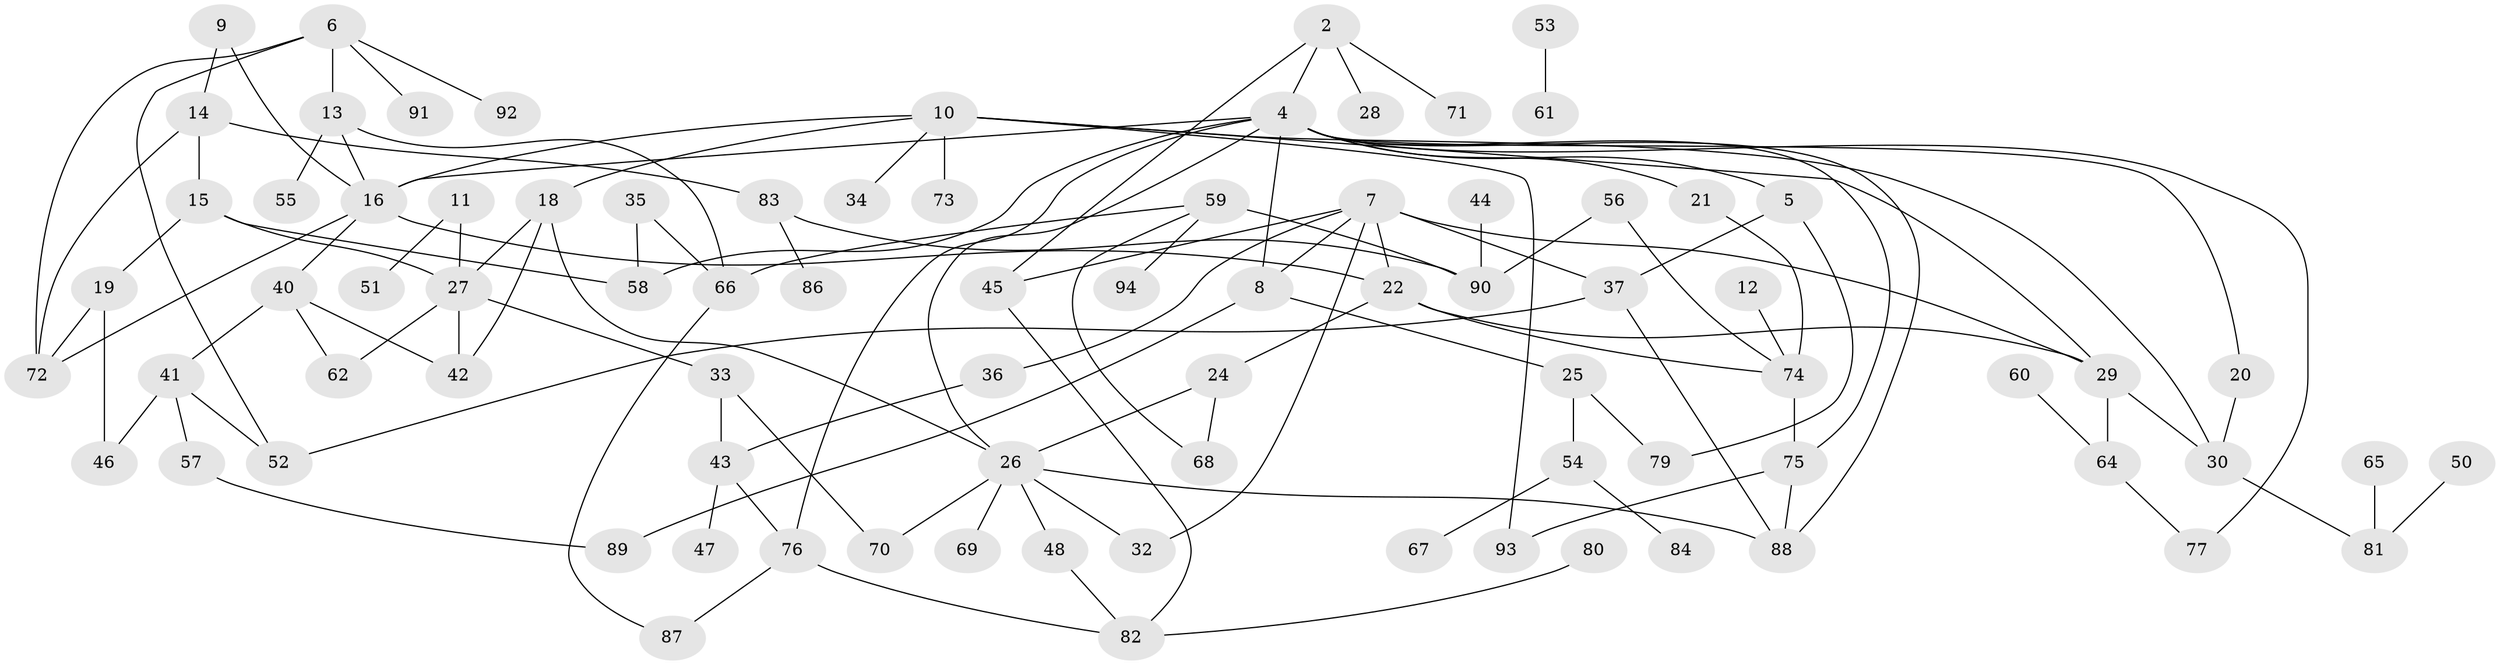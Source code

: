 // original degree distribution, {0: 0.06716417910447761, 2: 0.26865671641791045, 1: 0.2462686567164179, 4: 0.12686567164179105, 3: 0.16417910447761194, 5: 0.1044776119402985, 6: 0.014925373134328358, 7: 0.007462686567164179}
// Generated by graph-tools (version 1.1) at 2025/48/03/04/25 22:48:04]
// undirected, 83 vertices, 121 edges
graph export_dot {
  node [color=gray90,style=filled];
  2;
  4;
  5;
  6;
  7;
  8;
  9;
  10;
  11;
  12;
  13;
  14;
  15;
  16;
  18;
  19;
  20;
  21;
  22;
  24;
  25;
  26;
  27;
  28;
  29;
  30;
  32;
  33;
  34;
  35;
  36;
  37;
  40;
  41;
  42;
  43;
  44;
  45;
  46;
  47;
  48;
  50;
  51;
  52;
  53;
  54;
  55;
  56;
  57;
  58;
  59;
  60;
  61;
  62;
  64;
  65;
  66;
  67;
  68;
  69;
  70;
  71;
  72;
  73;
  74;
  75;
  76;
  77;
  79;
  80;
  81;
  82;
  83;
  84;
  86;
  87;
  88;
  89;
  90;
  91;
  92;
  93;
  94;
  2 -- 4 [weight=1.0];
  2 -- 28 [weight=1.0];
  2 -- 45 [weight=1.0];
  2 -- 71 [weight=1.0];
  4 -- 5 [weight=1.0];
  4 -- 8 [weight=1.0];
  4 -- 16 [weight=2.0];
  4 -- 20 [weight=1.0];
  4 -- 21 [weight=1.0];
  4 -- 26 [weight=1.0];
  4 -- 58 [weight=1.0];
  4 -- 75 [weight=1.0];
  4 -- 76 [weight=1.0];
  4 -- 77 [weight=1.0];
  4 -- 88 [weight=1.0];
  5 -- 37 [weight=1.0];
  5 -- 79 [weight=1.0];
  6 -- 13 [weight=1.0];
  6 -- 52 [weight=1.0];
  6 -- 72 [weight=1.0];
  6 -- 91 [weight=1.0];
  6 -- 92 [weight=1.0];
  7 -- 8 [weight=1.0];
  7 -- 22 [weight=1.0];
  7 -- 29 [weight=1.0];
  7 -- 32 [weight=1.0];
  7 -- 36 [weight=1.0];
  7 -- 37 [weight=2.0];
  7 -- 45 [weight=1.0];
  8 -- 25 [weight=1.0];
  8 -- 89 [weight=1.0];
  9 -- 14 [weight=1.0];
  9 -- 16 [weight=1.0];
  10 -- 16 [weight=1.0];
  10 -- 18 [weight=1.0];
  10 -- 29 [weight=1.0];
  10 -- 30 [weight=1.0];
  10 -- 34 [weight=1.0];
  10 -- 73 [weight=1.0];
  10 -- 93 [weight=1.0];
  11 -- 27 [weight=1.0];
  11 -- 51 [weight=1.0];
  12 -- 74 [weight=1.0];
  13 -- 16 [weight=1.0];
  13 -- 55 [weight=1.0];
  13 -- 66 [weight=1.0];
  14 -- 15 [weight=1.0];
  14 -- 72 [weight=1.0];
  14 -- 83 [weight=1.0];
  15 -- 19 [weight=1.0];
  15 -- 27 [weight=1.0];
  15 -- 58 [weight=1.0];
  16 -- 22 [weight=1.0];
  16 -- 40 [weight=1.0];
  16 -- 72 [weight=1.0];
  18 -- 26 [weight=1.0];
  18 -- 27 [weight=1.0];
  18 -- 42 [weight=1.0];
  19 -- 46 [weight=1.0];
  19 -- 72 [weight=1.0];
  20 -- 30 [weight=1.0];
  21 -- 74 [weight=1.0];
  22 -- 24 [weight=1.0];
  22 -- 29 [weight=1.0];
  22 -- 74 [weight=1.0];
  24 -- 26 [weight=1.0];
  24 -- 68 [weight=1.0];
  25 -- 54 [weight=1.0];
  25 -- 79 [weight=1.0];
  26 -- 32 [weight=1.0];
  26 -- 48 [weight=1.0];
  26 -- 69 [weight=1.0];
  26 -- 70 [weight=1.0];
  26 -- 88 [weight=1.0];
  27 -- 33 [weight=1.0];
  27 -- 42 [weight=1.0];
  27 -- 62 [weight=1.0];
  29 -- 30 [weight=1.0];
  29 -- 64 [weight=1.0];
  30 -- 81 [weight=1.0];
  33 -- 43 [weight=1.0];
  33 -- 70 [weight=1.0];
  35 -- 58 [weight=1.0];
  35 -- 66 [weight=1.0];
  36 -- 43 [weight=1.0];
  37 -- 52 [weight=1.0];
  37 -- 88 [weight=1.0];
  40 -- 41 [weight=1.0];
  40 -- 42 [weight=1.0];
  40 -- 62 [weight=1.0];
  41 -- 46 [weight=1.0];
  41 -- 52 [weight=1.0];
  41 -- 57 [weight=1.0];
  43 -- 47 [weight=1.0];
  43 -- 76 [weight=1.0];
  44 -- 90 [weight=1.0];
  45 -- 82 [weight=1.0];
  48 -- 82 [weight=1.0];
  50 -- 81 [weight=1.0];
  53 -- 61 [weight=1.0];
  54 -- 67 [weight=1.0];
  54 -- 84 [weight=1.0];
  56 -- 74 [weight=1.0];
  56 -- 90 [weight=1.0];
  57 -- 89 [weight=1.0];
  59 -- 66 [weight=1.0];
  59 -- 68 [weight=1.0];
  59 -- 90 [weight=1.0];
  59 -- 94 [weight=1.0];
  60 -- 64 [weight=1.0];
  64 -- 77 [weight=1.0];
  65 -- 81 [weight=1.0];
  66 -- 87 [weight=1.0];
  74 -- 75 [weight=1.0];
  75 -- 88 [weight=1.0];
  75 -- 93 [weight=1.0];
  76 -- 82 [weight=1.0];
  76 -- 87 [weight=1.0];
  80 -- 82 [weight=1.0];
  83 -- 86 [weight=1.0];
  83 -- 90 [weight=1.0];
}
